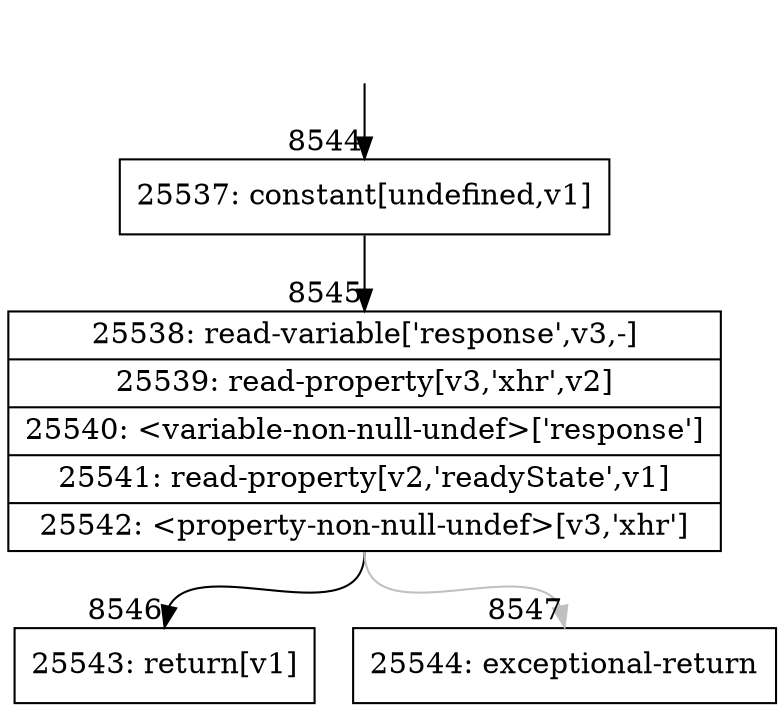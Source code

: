digraph {
rankdir="TD"
BB_entry578[shape=none,label=""];
BB_entry578 -> BB8544 [tailport=s, headport=n, headlabel="    8544"]
BB8544 [shape=record label="{25537: constant[undefined,v1]}" ] 
BB8544 -> BB8545 [tailport=s, headport=n, headlabel="      8545"]
BB8545 [shape=record label="{25538: read-variable['response',v3,-]|25539: read-property[v3,'xhr',v2]|25540: \<variable-non-null-undef\>['response']|25541: read-property[v2,'readyState',v1]|25542: \<property-non-null-undef\>[v3,'xhr']}" ] 
BB8545 -> BB8546 [tailport=s, headport=n, headlabel="      8546"]
BB8545 -> BB8547 [tailport=s, headport=n, color=gray, headlabel="      8547"]
BB8546 [shape=record label="{25543: return[v1]}" ] 
BB8547 [shape=record label="{25544: exceptional-return}" ] 
//#$~ 11953
}
